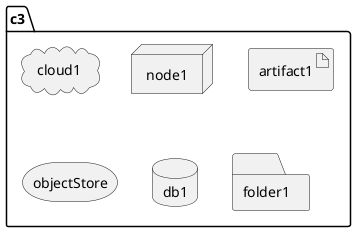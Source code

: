 @startuml

package  c3 {
  cloud cloud1
  node node1
  artifact artifact1
  storage objectStore
  database db1
  folder folder1
}

@enduml
